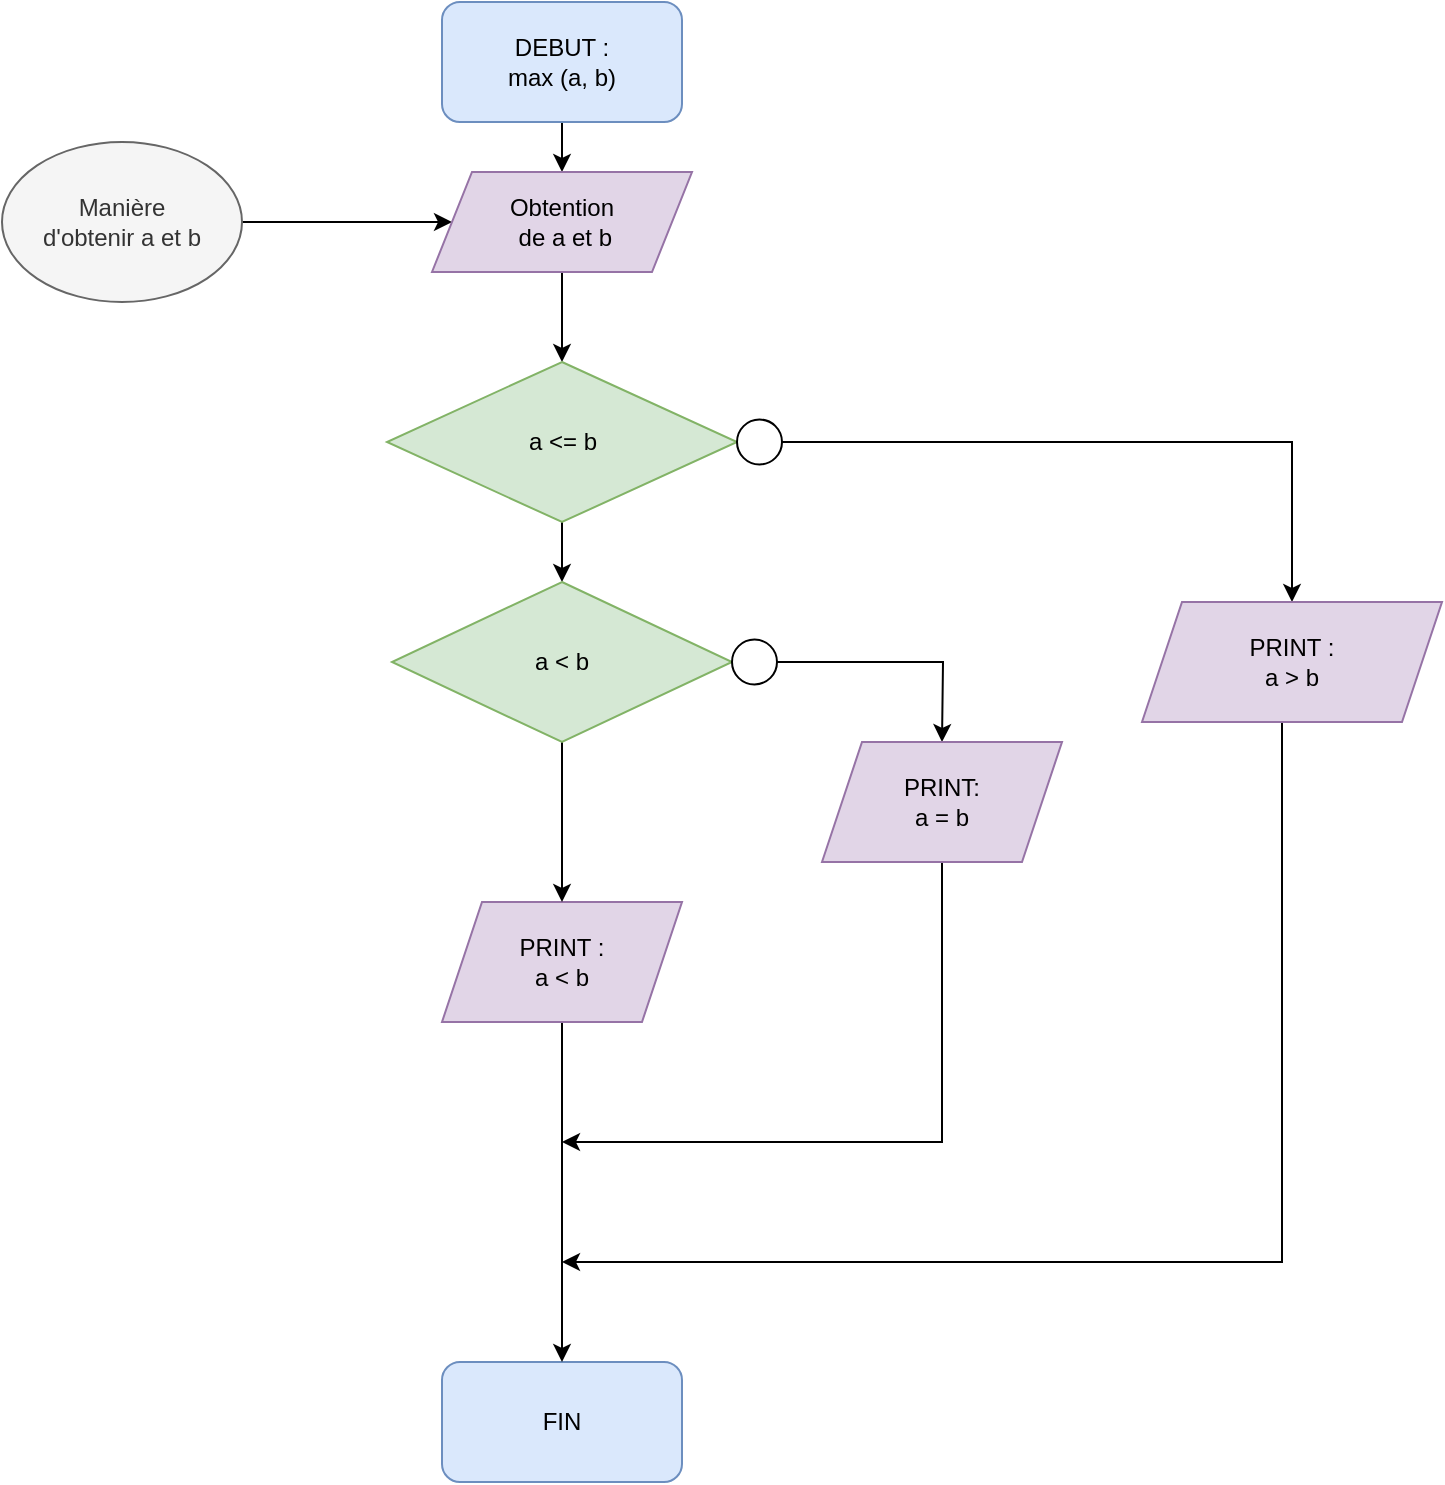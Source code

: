 <mxfile version="13.9.9" type="device"><diagram id="FdwSFXiChmGonRtNuwQc" name="Page-1"><mxGraphModel dx="1038" dy="673" grid="1" gridSize="10" guides="1" tooltips="1" connect="1" arrows="1" fold="1" page="1" pageScale="1" pageWidth="850" pageHeight="1100" math="0" shadow="0"><root><mxCell id="0"/><mxCell id="1" parent="0"/><mxCell id="HtByizL2G3vnuopAq9Tn-4" style="edgeStyle=orthogonalEdgeStyle;rounded=0;orthogonalLoop=1;jettySize=auto;html=1;entryX=0.5;entryY=0;entryDx=0;entryDy=0;" parent="1" source="WCzge66IKdXfDZ5J7Kc7-1" target="HtByizL2G3vnuopAq9Tn-5" edge="1"><mxGeometry relative="1" as="geometry"><mxPoint x="400" y="170" as="targetPoint"/></mxGeometry></mxCell><mxCell id="WCzge66IKdXfDZ5J7Kc7-1" value="DEBUT :&lt;br&gt;max (a, b)" style="rounded=1;whiteSpace=wrap;html=1;fillColor=#dae8fc;strokeColor=#6c8ebf;" parent="1" vertex="1"><mxGeometry x="340" y="90" width="120" height="60" as="geometry"/></mxCell><mxCell id="WCzge66IKdXfDZ5J7Kc7-2" value="FIN" style="rounded=1;whiteSpace=wrap;html=1;fillColor=#dae8fc;strokeColor=#6c8ebf;" parent="1" vertex="1"><mxGeometry x="340" y="770" width="120" height="60" as="geometry"/></mxCell><mxCell id="HtByizL2G3vnuopAq9Tn-3" style="edgeStyle=orthogonalEdgeStyle;rounded=0;orthogonalLoop=1;jettySize=auto;html=1;exitX=1;exitY=0.5;exitDx=0;exitDy=0;entryX=0;entryY=0.5;entryDx=0;entryDy=0;" parent="1" source="HtByizL2G3vnuopAq9Tn-2" target="HtByizL2G3vnuopAq9Tn-5" edge="1"><mxGeometry relative="1" as="geometry"><mxPoint x="340" y="200" as="targetPoint"/></mxGeometry></mxCell><mxCell id="HtByizL2G3vnuopAq9Tn-2" value="Manière &lt;br&gt;d'obtenir a et b" style="ellipse;whiteSpace=wrap;html=1;fillColor=#f5f5f5;strokeColor=#666666;fontColor=#333333;" parent="1" vertex="1"><mxGeometry x="120" y="160" width="120" height="80" as="geometry"/></mxCell><mxCell id="HtByizL2G3vnuopAq9Tn-7" style="edgeStyle=orthogonalEdgeStyle;rounded=0;orthogonalLoop=1;jettySize=auto;html=1;exitX=0.5;exitY=1;exitDx=0;exitDy=0;entryX=0.5;entryY=0;entryDx=0;entryDy=0;" parent="1" source="HtByizL2G3vnuopAq9Tn-5" target="HtByizL2G3vnuopAq9Tn-6" edge="1"><mxGeometry relative="1" as="geometry"/></mxCell><mxCell id="HtByizL2G3vnuopAq9Tn-5" value="&lt;span style=&quot;color: rgb(0 , 0 , 0) ; font-family: &amp;#34;helvetica&amp;#34; ; font-size: 12px ; font-style: normal ; font-weight: 400 ; letter-spacing: normal ; text-align: center ; text-indent: 0px ; text-transform: none ; word-spacing: 0px ; display: inline ; float: none&quot;&gt;Obtention&lt;br&gt;&amp;nbsp;de a et b&lt;/span&gt;" style="shape=parallelogram;perimeter=parallelogramPerimeter;whiteSpace=wrap;html=1;fixedSize=1;fillColor=#e1d5e7;strokeColor=#9673a6;" parent="1" vertex="1"><mxGeometry x="335" y="175" width="130" height="50" as="geometry"/></mxCell><mxCell id="HtByizL2G3vnuopAq9Tn-9" style="edgeStyle=orthogonalEdgeStyle;rounded=0;orthogonalLoop=1;jettySize=auto;html=1;" parent="1" source="HtByizL2G3vnuopAq9Tn-6" edge="1"><mxGeometry relative="1" as="geometry"><mxPoint x="400" y="380" as="targetPoint"/></mxGeometry></mxCell><mxCell id="HtByizL2G3vnuopAq9Tn-6" value="a &amp;lt;= b" style="rhombus;whiteSpace=wrap;html=1;fillColor=#d5e8d4;strokeColor=#82b366;" parent="1" vertex="1"><mxGeometry x="312.5" y="270" width="175" height="80" as="geometry"/></mxCell><mxCell id="HtByizL2G3vnuopAq9Tn-10" style="edgeStyle=orthogonalEdgeStyle;rounded=0;orthogonalLoop=1;jettySize=auto;html=1;entryX=0.5;entryY=0;entryDx=0;entryDy=0;" parent="1" source="HtByizL2G3vnuopAq9Tn-8" target="HtByizL2G3vnuopAq9Tn-14" edge="1"><mxGeometry relative="1" as="geometry"><mxPoint x="710" y="400" as="targetPoint"/></mxGeometry></mxCell><mxCell id="HtByizL2G3vnuopAq9Tn-8" value="" style="ellipse;whiteSpace=wrap;html=1;aspect=fixed;" parent="1" vertex="1"><mxGeometry x="487.5" y="298.75" width="22.5" height="22.5" as="geometry"/></mxCell><mxCell id="46TO-lrN4txo9lVZAMCC-4" style="edgeStyle=orthogonalEdgeStyle;rounded=0;orthogonalLoop=1;jettySize=auto;html=1;entryX=0.5;entryY=0;entryDx=0;entryDy=0;" edge="1" parent="1" source="HtByizL2G3vnuopAq9Tn-13" target="WCzge66IKdXfDZ5J7Kc7-2"><mxGeometry relative="1" as="geometry"/></mxCell><mxCell id="HtByizL2G3vnuopAq9Tn-13" value="PRINT :&lt;br&gt;a &amp;lt; b" style="shape=parallelogram;perimeter=parallelogramPerimeter;whiteSpace=wrap;html=1;fixedSize=1;fillColor=#e1d5e7;strokeColor=#9673a6;" parent="1" vertex="1"><mxGeometry x="340" y="540" width="120" height="60" as="geometry"/></mxCell><mxCell id="HtByizL2G3vnuopAq9Tn-16" style="edgeStyle=orthogonalEdgeStyle;rounded=0;orthogonalLoop=1;jettySize=auto;html=1;" parent="1" source="HtByizL2G3vnuopAq9Tn-14" edge="1"><mxGeometry relative="1" as="geometry"><mxPoint x="400" y="720" as="targetPoint"/><Array as="points"><mxPoint x="760" y="720"/></Array></mxGeometry></mxCell><mxCell id="HtByizL2G3vnuopAq9Tn-14" value="PRINT :&lt;br&gt;a &amp;gt; b" style="shape=parallelogram;perimeter=parallelogramPerimeter;whiteSpace=wrap;html=1;fixedSize=1;fillColor=#e1d5e7;strokeColor=#9673a6;" parent="1" vertex="1"><mxGeometry x="690" y="390" width="150" height="60" as="geometry"/></mxCell><mxCell id="CZjSlsWcUdh4bRGGzBKW-2" style="edgeStyle=orthogonalEdgeStyle;rounded=0;orthogonalLoop=1;jettySize=auto;html=1;" parent="1" source="CZjSlsWcUdh4bRGGzBKW-1" target="HtByizL2G3vnuopAq9Tn-13" edge="1"><mxGeometry relative="1" as="geometry"/></mxCell><mxCell id="CZjSlsWcUdh4bRGGzBKW-1" value="a &amp;lt; b" style="rhombus;whiteSpace=wrap;html=1;fillColor=#d5e8d4;strokeColor=#82b366;" parent="1" vertex="1"><mxGeometry x="315" y="380" width="170" height="80" as="geometry"/></mxCell><mxCell id="CZjSlsWcUdh4bRGGzBKW-5" style="edgeStyle=orthogonalEdgeStyle;rounded=0;orthogonalLoop=1;jettySize=auto;html=1;entryX=0.5;entryY=0;entryDx=0;entryDy=0;" parent="1" source="CZjSlsWcUdh4bRGGzBKW-3" edge="1"><mxGeometry relative="1" as="geometry"><mxPoint x="590" y="460" as="targetPoint"/></mxGeometry></mxCell><mxCell id="CZjSlsWcUdh4bRGGzBKW-3" value="" style="ellipse;whiteSpace=wrap;html=1;aspect=fixed;" parent="1" vertex="1"><mxGeometry x="485" y="408.75" width="22.5" height="22.5" as="geometry"/></mxCell><mxCell id="46TO-lrN4txo9lVZAMCC-2" style="edgeStyle=orthogonalEdgeStyle;rounded=0;orthogonalLoop=1;jettySize=auto;html=1;" edge="1" parent="1" source="CZjSlsWcUdh4bRGGzBKW-7"><mxGeometry relative="1" as="geometry"><mxPoint x="400" y="660" as="targetPoint"/><Array as="points"><mxPoint x="590" y="660"/></Array></mxGeometry></mxCell><mxCell id="CZjSlsWcUdh4bRGGzBKW-7" value="&lt;span&gt;PRINT:&lt;/span&gt;&lt;br&gt;&lt;span&gt;a = b&lt;/span&gt;" style="shape=parallelogram;perimeter=parallelogramPerimeter;whiteSpace=wrap;html=1;fixedSize=1;fillColor=#e1d5e7;strokeColor=#9673a6;" parent="1" vertex="1"><mxGeometry x="530" y="460" width="120" height="60" as="geometry"/></mxCell></root></mxGraphModel></diagram></mxfile>